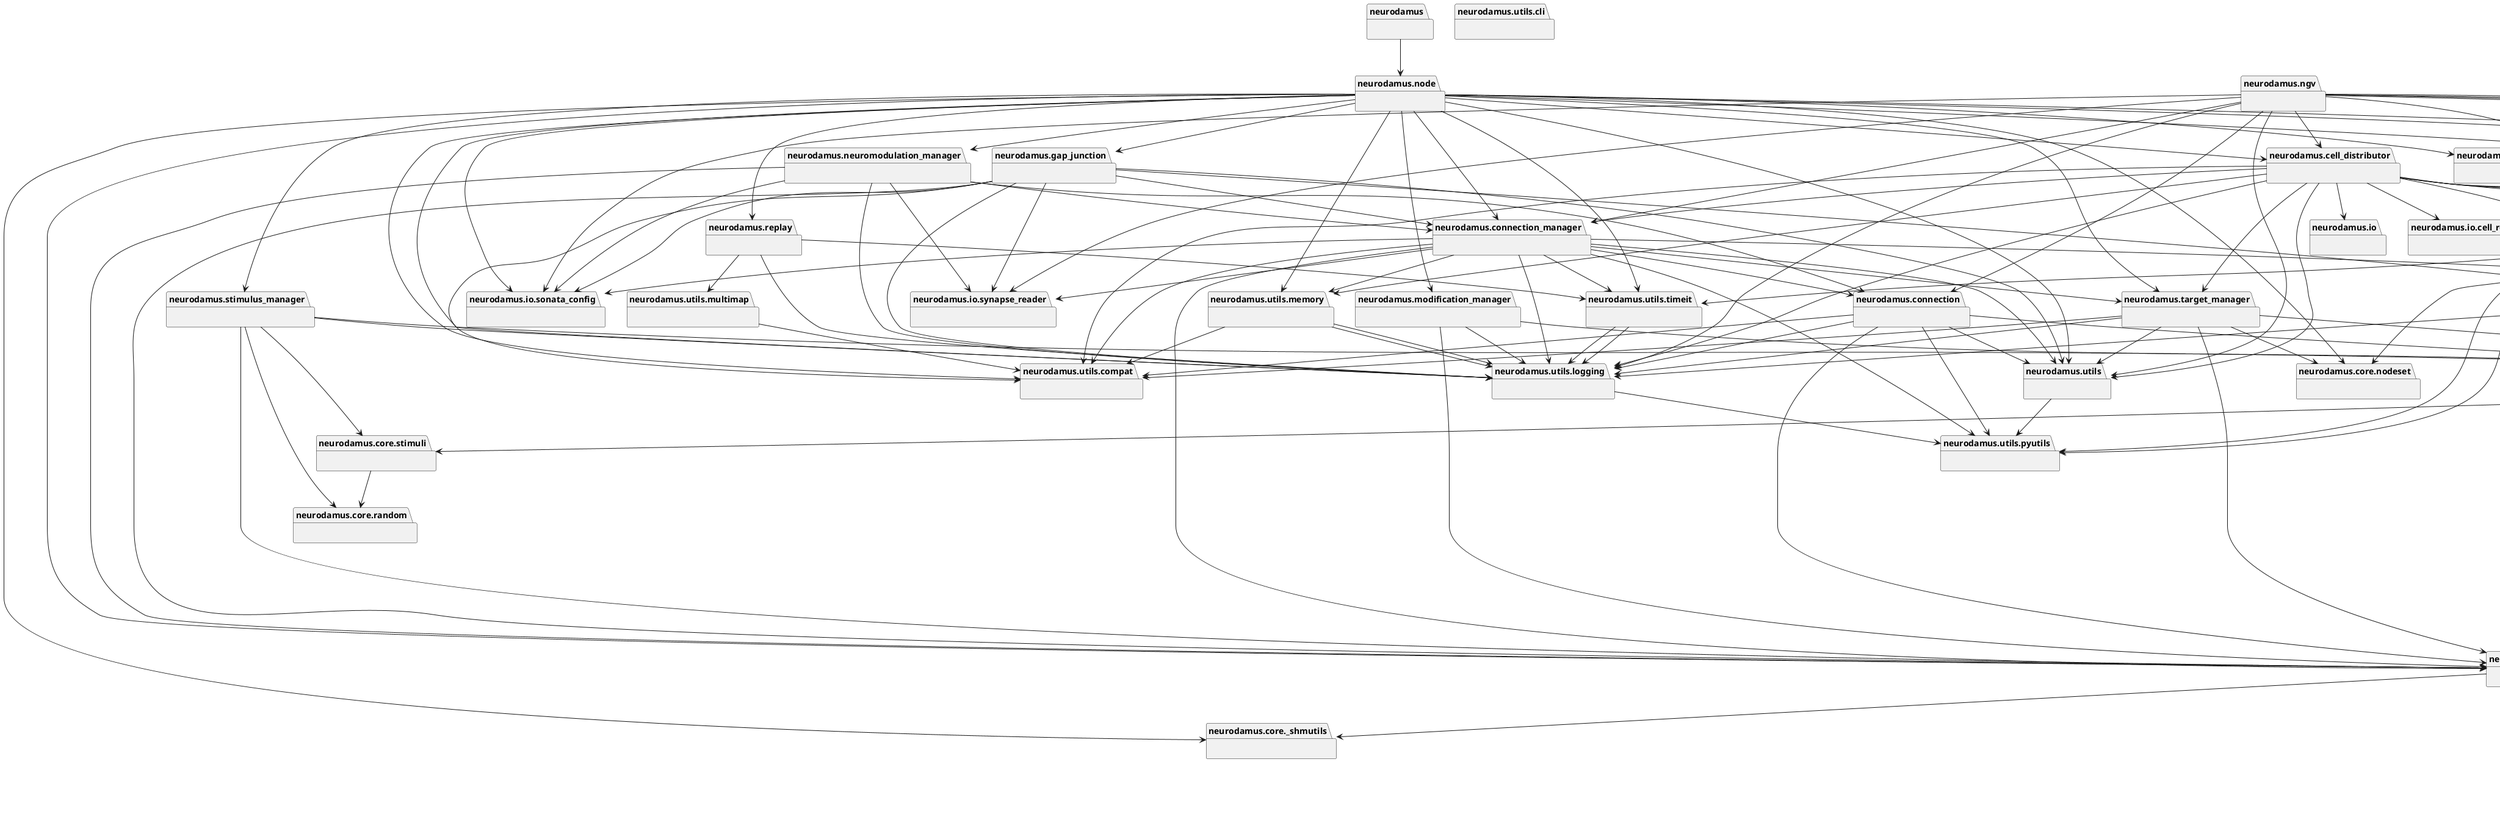 @startuml packages_neurodamus
set namespaceSeparator none
package "neurodamus" as neurodamus {
}
package "neurodamus.cell_distributor" as neurodamus.cell_distributor {
}
package "neurodamus.commands" as neurodamus.commands {
}
package "neurodamus.connection" as neurodamus.connection {
}
package "neurodamus.connection_manager" as neurodamus.connection_manager {
}
package "neurodamus.core" as neurodamus.core {
}
package "neurodamus.core._engine" as neurodamus.core._engine {
}
package "neurodamus.core._mpi" as neurodamus.core._mpi {
}
package "neurodamus.core._neurodamus" as neurodamus.core._neurodamus {
}
package "neurodamus.core._neuron" as neurodamus.core._neuron {
}
package "neurodamus.core._shmutils" as neurodamus.core._shmutils {
}
package "neurodamus.core._utils" as neurodamus.core._utils {
}
package "neurodamus.core.cell" as neurodamus.core.cell {
}
package "neurodamus.core.configuration" as neurodamus.core.configuration {
}
package "neurodamus.core.coreneuron_configuration" as neurodamus.core.coreneuron_configuration {
}
package "neurodamus.core.mechanisms" as neurodamus.core.mechanisms {
}
package "neurodamus.core.nodeset" as neurodamus.core.nodeset {
}
package "neurodamus.core.random" as neurodamus.core.random {
}
package "neurodamus.core.stimuli" as neurodamus.core.stimuli {
}
package "neurodamus.core.synapses" as neurodamus.core.synapses {
}
package "neurodamus.gap_junction" as neurodamus.gap_junction {
}
package "neurodamus.gj_user_corrections" as neurodamus.gj_user_corrections {
}
package "neurodamus.hocify" as neurodamus.hocify {
}
package "neurodamus.io" as neurodamus.io {
}
package "neurodamus.io.cell_readers" as neurodamus.io.cell_readers {
}
package "neurodamus.io.sonata_config" as neurodamus.io.sonata_config {
}
package "neurodamus.io.synapse_reader" as neurodamus.io.synapse_reader {
}
package "neurodamus.lfp_manager" as neurodamus.lfp_manager {
}
package "neurodamus.metype" as neurodamus.metype {
}
package "neurodamus.modification_manager" as neurodamus.modification_manager {
}
package "neurodamus.morphio_wrapper" as neurodamus.morphio_wrapper {
}
package "neurodamus.neuromodulation_manager" as neurodamus.neuromodulation_manager {
}
package "neurodamus.ngv" as neurodamus.ngv {
}
package "neurodamus.node" as neurodamus.node {
}
package "neurodamus.replay" as neurodamus.replay {
}
package "neurodamus.report" as neurodamus.report {
}
package "neurodamus.stimulus_manager" as neurodamus.stimulus_manager {
}
package "neurodamus.target_manager" as neurodamus.target_manager {
}
package "neurodamus.utils" as neurodamus.utils {
}
package "neurodamus.utils.cli" as neurodamus.utils.cli {
}
package "neurodamus.utils.compat" as neurodamus.utils.compat {
}
package "neurodamus.utils.logging" as neurodamus.utils.logging {
}
package "neurodamus.utils.memory" as neurodamus.utils.memory {
}
package "neurodamus.utils.multimap" as neurodamus.utils.multimap {
}
package "neurodamus.utils.progressbar" as neurodamus.utils.progressbar {
}
package "neurodamus.utils.pyutils" as neurodamus.utils.pyutils {
}
package "neurodamus.utils.timeit" as neurodamus.utils.timeit {
}
neurodamus --> neurodamus.node
neurodamus.cell_distributor --> neurodamus.connection_manager
neurodamus.cell_distributor --> neurodamus.core
neurodamus.cell_distributor --> neurodamus.core.configuration
neurodamus.cell_distributor --> neurodamus.core.nodeset
neurodamus.cell_distributor --> neurodamus.io
neurodamus.cell_distributor --> neurodamus.io.cell_readers
neurodamus.cell_distributor --> neurodamus.lfp_manager
neurodamus.cell_distributor --> neurodamus.metype
neurodamus.cell_distributor --> neurodamus.target_manager
neurodamus.cell_distributor --> neurodamus.utils
neurodamus.cell_distributor --> neurodamus.utils.compat
neurodamus.cell_distributor --> neurodamus.utils.logging
neurodamus.cell_distributor --> neurodamus.utils.memory
neurodamus.commands --> neurodamus.core
neurodamus.commands --> neurodamus.core.configuration
neurodamus.commands --> neurodamus.hocify
neurodamus.commands --> neurodamus.utils.pyutils
neurodamus.commands --> neurodamus.utils.timeit
neurodamus.connection --> neurodamus.core
neurodamus.connection --> neurodamus.core.configuration
neurodamus.connection --> neurodamus.utils
neurodamus.connection --> neurodamus.utils.compat
neurodamus.connection --> neurodamus.utils.logging
neurodamus.connection --> neurodamus.utils.pyutils
neurodamus.connection_manager --> neurodamus.connection
neurodamus.connection_manager --> neurodamus.core
neurodamus.connection_manager --> neurodamus.core.configuration
neurodamus.connection_manager --> neurodamus.io.sonata_config
neurodamus.connection_manager --> neurodamus.io.synapse_reader
neurodamus.connection_manager --> neurodamus.target_manager
neurodamus.connection_manager --> neurodamus.utils
neurodamus.connection_manager --> neurodamus.utils.compat
neurodamus.connection_manager --> neurodamus.utils.logging
neurodamus.connection_manager --> neurodamus.utils.memory
neurodamus.connection_manager --> neurodamus.utils.pyutils
neurodamus.connection_manager --> neurodamus.utils.timeit
neurodamus.core --> neurodamus.core._engine
neurodamus.core --> neurodamus.core._mpi
neurodamus.core --> neurodamus.core._neurodamus
neurodamus.core --> neurodamus.core._neuron
neurodamus.core --> neurodamus.core._utils
neurodamus.core --> neurodamus.core.cell
neurodamus.core --> neurodamus.core.stimuli
neurodamus.core._mpi --> neurodamus.core._neuron
neurodamus.core._neurodamus --> neurodamus.core._engine
neurodamus.core._neurodamus --> neurodamus.core._mpi
neurodamus.core._neurodamus --> neurodamus.core._neuron
neurodamus.core._neurodamus --> neurodamus.core.configuration
neurodamus.core._neuron --> neurodamus.core.configuration
neurodamus.core._utils --> neurodamus.core._mpi
neurodamus.core.cell --> neurodamus.core.configuration
neurodamus.core.cell --> neurodamus.core.mechanisms
neurodamus.core.cell --> neurodamus.core.synapses
neurodamus.core.cell --> neurodamus.morphio_wrapper
neurodamus.core.configuration --> neurodamus.core._neurodamus
neurodamus.core.configuration --> neurodamus.core._shmutils
neurodamus.core.coreneuron_configuration --> neurodamus.core._utils
neurodamus.core.coreneuron_configuration --> neurodamus.core.configuration
neurodamus.core.mechanisms --> neurodamus.core._neuron
neurodamus.core.stimuli --> neurodamus.core.random
neurodamus.gap_junction --> neurodamus.connection_manager
neurodamus.gap_junction --> neurodamus.core.configuration
neurodamus.gap_junction --> neurodamus.gj_user_corrections
neurodamus.gap_junction --> neurodamus.io.sonata_config
neurodamus.gap_junction --> neurodamus.io.synapse_reader
neurodamus.gap_junction --> neurodamus.utils
neurodamus.gap_junction --> neurodamus.utils.compat
neurodamus.gap_junction --> neurodamus.utils.logging
neurodamus.gj_user_corrections --> neurodamus.core
neurodamus.gj_user_corrections --> neurodamus.core.configuration
neurodamus.hocify --> neurodamus.core
neurodamus.hocify --> neurodamus.utils.logging
neurodamus.hocify --> neurodamus.utils.progressbar
neurodamus.lfp_manager --> neurodamus.core
neurodamus.lfp_manager --> neurodamus.core.configuration
neurodamus.metype --> neurodamus.core
neurodamus.metype --> neurodamus.core.configuration
neurodamus.modification_manager --> neurodamus.core
neurodamus.modification_manager --> neurodamus.core.configuration
neurodamus.modification_manager --> neurodamus.utils.logging
neurodamus.neuromodulation_manager --> neurodamus.connection
neurodamus.neuromodulation_manager --> neurodamus.connection_manager
neurodamus.neuromodulation_manager --> neurodamus.core.configuration
neurodamus.neuromodulation_manager --> neurodamus.io.sonata_config
neurodamus.neuromodulation_manager --> neurodamus.io.synapse_reader
neurodamus.neuromodulation_manager --> neurodamus.utils.logging
neurodamus.ngv --> neurodamus.cell_distributor
neurodamus.ngv --> neurodamus.connection
neurodamus.ngv --> neurodamus.connection_manager
neurodamus.ngv --> neurodamus.core
neurodamus.ngv --> neurodamus.core.configuration
neurodamus.ngv --> neurodamus.io.sonata_config
neurodamus.ngv --> neurodamus.io.synapse_reader
neurodamus.ngv --> neurodamus.metype
neurodamus.ngv --> neurodamus.morphio_wrapper
neurodamus.ngv --> neurodamus.utils
neurodamus.ngv --> neurodamus.utils.logging
neurodamus.ngv --> neurodamus.utils.pyutils
neurodamus.node --> neurodamus.cell_distributor
neurodamus.node --> neurodamus.connection_manager
neurodamus.node --> neurodamus.core
neurodamus.node --> neurodamus.core._engine
neurodamus.node --> neurodamus.core._shmutils
neurodamus.node --> neurodamus.core.configuration
neurodamus.node --> neurodamus.core.coreneuron_configuration
neurodamus.node --> neurodamus.core.nodeset
neurodamus.node --> neurodamus.gap_junction
neurodamus.node --> neurodamus.io.sonata_config
neurodamus.node --> neurodamus.modification_manager
neurodamus.node --> neurodamus.neuromodulation_manager
neurodamus.node --> neurodamus.replay
neurodamus.node --> neurodamus.report
neurodamus.node --> neurodamus.stimulus_manager
neurodamus.node --> neurodamus.target_manager
neurodamus.node --> neurodamus.utils
neurodamus.node --> neurodamus.utils.compat
neurodamus.node --> neurodamus.utils.logging
neurodamus.node --> neurodamus.utils.memory
neurodamus.node --> neurodamus.utils.timeit
neurodamus.replay --> neurodamus.utils.logging
neurodamus.replay --> neurodamus.utils.multimap
neurodamus.replay --> neurodamus.utils.timeit
neurodamus.report --> neurodamus.core
neurodamus.stimulus_manager --> neurodamus.core
neurodamus.stimulus_manager --> neurodamus.core.configuration
neurodamus.stimulus_manager --> neurodamus.core.random
neurodamus.stimulus_manager --> neurodamus.core.stimuli
neurodamus.stimulus_manager --> neurodamus.utils.logging
neurodamus.target_manager --> neurodamus.core
neurodamus.target_manager --> neurodamus.core.configuration
neurodamus.target_manager --> neurodamus.core.nodeset
neurodamus.target_manager --> neurodamus.utils
neurodamus.target_manager --> neurodamus.utils.compat
neurodamus.target_manager --> neurodamus.utils.logging
neurodamus.utils --> neurodamus.utils.pyutils
neurodamus.utils.logging --> neurodamus.utils.pyutils
neurodamus.utils.memory --> neurodamus.utils.compat
neurodamus.utils.memory --> neurodamus.utils.logging
neurodamus.utils.memory --> neurodamus.utils.logging
neurodamus.utils.multimap --> neurodamus.utils.compat
neurodamus.utils.timeit --> neurodamus.utils.logging
neurodamus.utils.timeit --> neurodamus.utils.logging
@enduml
